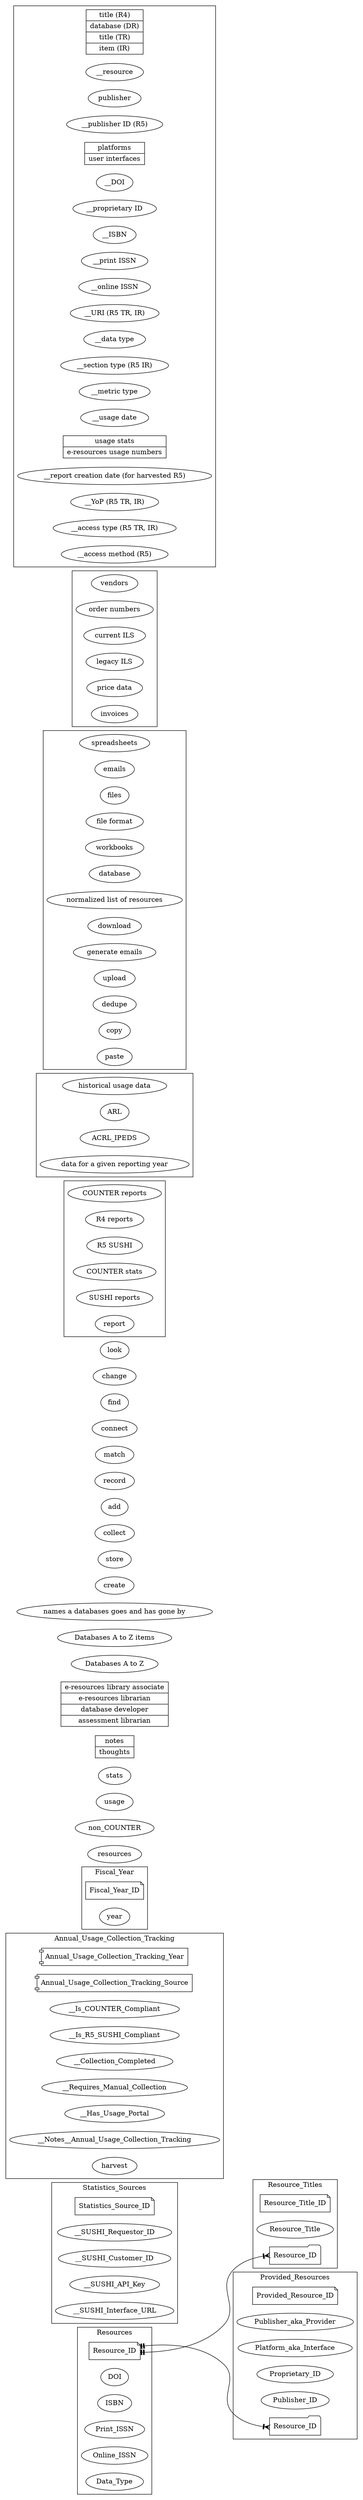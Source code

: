 digraph erd_and_classes {
    graph [rankdir = "LR"]
    /*
        ellipse = field/attribute
        note = PK
        folder = FK
        component = FK that makes up a composite PK
        Mrecord = methods
        teeodot = 0..1 (unique but optional)
        crowodot = 0..N (optional, not unique)
        teetee = 1..1 (exactly one)
        crowtee = 1..N (neither optional nor unique)

        Starting with two underscores means not from user stories
    */

    /* *** ESTABLISHED RELATIONS/CLASSES *** */

    // RELATIONS/CLASSES

    subgraph cluster_Resource_Titles {
        label="Resource_Titles"

        // Attributes
        Resource_Title_ID [shape="note"]
        Resource_Title
        Resource_ID_in_Resource_Titles [
            label="Resource_ID"
            shape="folder"
        ]

        // Methods
    }


    subgraph cluster_Resources {
        label="Resources"

        // Attributes
        Resource_ID [shape="note"]
        DOI
        ISBN
        Print_ISSN
        Online_ISSN
        Data_Type // The initial list from R4 reports will have the less specific R4 types derived from the type of report itself. Should the R5 types overwrite these values or go in their own field?

        // Methods
    }


    subgraph cluster_Provided_Resources {
        label="Provided_Resources"

        // Attributes
        Provided_Resource_ID [shape="note"]
        Publisher_aka_Provider
        Platform_aka_Interface
        Proprietary_ID
        Publisher_ID // This is found in R5 only—how to add it?
        Resource_ID_in_Provided_Resources [
            label="Resource_ID"
            shape="folder"
        ]

        // Methods
    }


    subgraph cluster_Statistics_Sources {
        label="Statistics_Sources"

        // Attributes
        Statistics_Source_ID [shape="note"]
        __SUSHI_Requestor_ID
        __SUSHI_Customer_ID
        __SUSHI_API_Key
        __SUSHI_Interface_URL
        //SUSHI_Platform (another parameter?)

        // Methods
        // Since harvesting is done for a particular FY, its method is part of the annual tracking class
    }


    subgraph cluster_Annual_Usage_Collection_Tracking {
        label="Annual_Usage_Collection_Tracking"

        // Attributes
        Annual_Usage_Collection_Tracking_Year [shape="component"]
        Annual_Usage_Collection_Tracking_Source [shape="component"]
        __Is_COUNTER_Compliant // Because this can change from year to year
        __Is_R5_SUSHI_Compliant // Because this can change from year to year
        __Collection_Completed // Not a Boolean--need an "in process" option
        __Requires_Manual_Collection
        __Has_Usage_Portal
        __Notes__Annual_Usage_Collection_Tracking

        // Methods
        harvest
    }


    subgraph cluster_Fiscal_Year {
        label="Fiscal_Year"

        // Attributes
        Fiscal_Year_ID [shape="note"]
        year

        // Methods
    }


    // RELATIONSHIPS
    /*
        Establish relationships from the PK (tail) to the FK (head)
        table --------(can connect to)---------[optionality]--(and)--[cardinality]-->other table
        arrowhead = how PK table can connect to FK table
        arrowtail = how FK table can connect to PK table
    */
    Resource_ID -> Resource_ID_in_Resource_Titles [
        dir="both"
        arrowhead="crowtee"
        arrowtail="teetee"
    ]
    Resource_ID -> Resource_ID_in_Provided_Resources [
        dir="both"
        arrowhead="crowtee"
        arrowtail="teetee"
    ]


    /* *** OBJECTS TO BE ORGANIZED *** */

    // Nouns: Classes or Attributes
    resources
    non_COUNTER usage stats
    notes [
        shape="record"
        label="notes|thoughts"
    ]
    librarians [
        shape="record"
        label="e-resources library associate|e-resources librarian|database developer|assessment librarian"
    ]
    "Databases A to Z"
    "Databases A to Z items"
    "names a databases goes and has gone by"
    /* Do these need to be kept?
        reference
        location
        databases
        aggregator
        initial database data
        unique resource list
        platform and_or vendor issued correction notices (possibly a subset of notes)
    */

    //Verbs: Methods
    create
    store
    collect
    add notes
    record
    match
    connect
    find
    change
    look

    /* Do these need to be kept?
        send
        automatically sum
        add
        know
        organize
        has gone by
        use
        start
        pulled
        submitted
    */

    subgraph cluster_COUNTER_Terms {
        // Nouns: Classes or Attributes
        "COUNTER reports"
        "R4 reports"
        "R5 SUSHI"
        "COUNTER stats"
        "SUSHI reports"
        report
        // Verbs: Methods
    }

    subgraph cluster_Annual_Collection_Terms{
        // Nouns: Classes or Attributes
        "historical usage data"
        ARL
        ACRL_IPEDS
        "data for a given reporting year"
        // Verbs: Methods
    }

    subgraph cluster_Technical_Terms {
        // Nouns: Classes or Attributes
        spreadsheets
        emails
        files
        "file format"
        workbooks
        database
        "normalized list of resources"
        // Verbs: Methods
        download
        "generate emails"
        upload
        dedupe
        copy
        paste
    }

    subgraph cluster_Acquisitions_Terms {
        // Nouns: Classes or Attributes
        vendors
        "order numbers"
        "current ILS"
        "legacy ILS"
        "price data"
        invoices
        // Verbs: Methods
    }

    subgraph cluster_COUNTER_Report_Data {
        // Nouns: Classes or Attributes
        __resource_title [
            shape="record"
            label="title (R4)|database (DR)|title (TR)|item (IR)"
        ]
        __resource publisher
        "__publisher ID (R5)"
        platforms [
            shape="record"
            label="platforms|user interfaces"
        ]
        __DOI
        "__proprietary ID"
        __ISBN
        "__print ISSN"
        "__online ISSN"
        "__URI (R5 TR, IR)"
        "__data type"
        "__section type (R5 IR)"
        "__metric type"
        "__usage date"
        usage_statistics_count [
            shape="record"
            label="usage stats|e-resources usage numbers"
        ]
        "__report creation date (for harvested R5)"
        "__YoP (R5 TR, IR)"
        "__access type (R5 TR, IR)"
        "__access method (R5)"
        // Verbs: Methods
    }
}